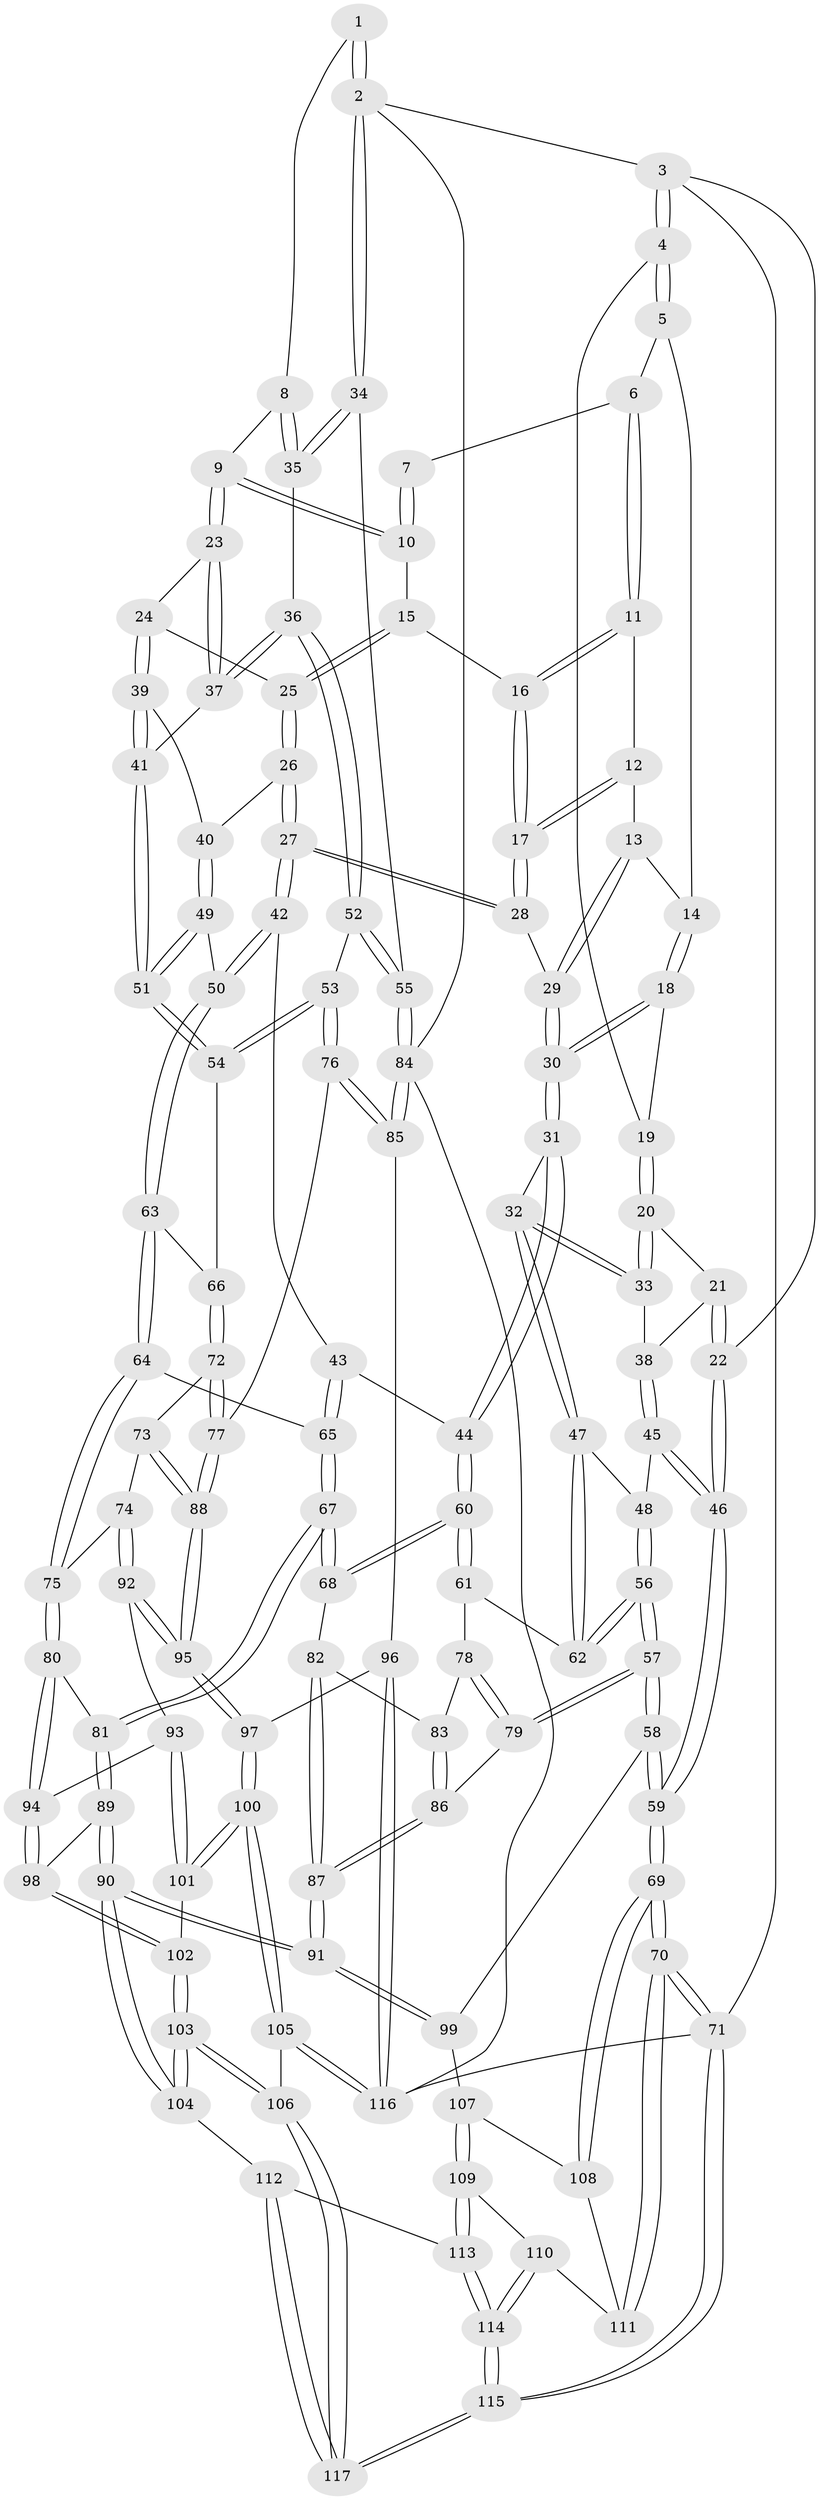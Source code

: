 // Generated by graph-tools (version 1.1) at 2025/27/03/09/25 03:27:12]
// undirected, 117 vertices, 289 edges
graph export_dot {
graph [start="1"]
  node [color=gray90,style=filled];
  1 [pos="+0.8514358708329921+0"];
  2 [pos="+1+0"];
  3 [pos="+0+0"];
  4 [pos="+0+0"];
  5 [pos="+0.3263431103872098+0"];
  6 [pos="+0.5643286428316983+0"];
  7 [pos="+0.5774668856546118+0"];
  8 [pos="+0.8030472870487091+0.07517701646970283"];
  9 [pos="+0.8024879468356736+0.07573772356269062"];
  10 [pos="+0.6726082029733301+0.05022766993810053"];
  11 [pos="+0.5276636218397617+0"];
  12 [pos="+0.5138538524571443+0"];
  13 [pos="+0.41821161110178084+0.09179443006434891"];
  14 [pos="+0.3345676137848238+0.036372928653164154"];
  15 [pos="+0.634055684032188+0.10211238804993827"];
  16 [pos="+0.5912087277882765+0.10376072033789145"];
  17 [pos="+0.5184585731231154+0.17748820160124543"];
  18 [pos="+0.26620702755625336+0.09516941463960955"];
  19 [pos="+0.2098752092477752+0.08546855913520554"];
  20 [pos="+0.171485913889847+0.1279886512482159"];
  21 [pos="+0.03629695057221965+0.09165076872529038"];
  22 [pos="+0+0"];
  23 [pos="+0.7972789031943118+0.09244164483949834"];
  24 [pos="+0.7419092509047247+0.1531634483566386"];
  25 [pos="+0.6498677773471923+0.12497301422841252"];
  26 [pos="+0.6437270841907733+0.23556494559752575"];
  27 [pos="+0.5404938900870138+0.2500153355666017"];
  28 [pos="+0.51542068291536+0.18170611044392104"];
  29 [pos="+0.433653168606659+0.1419565487862927"];
  30 [pos="+0.3081679940634082+0.24296939628720343"];
  31 [pos="+0.29908782112142+0.2708015706009429"];
  32 [pos="+0.2859094286482457+0.27107216332388767"];
  33 [pos="+0.157176394732278+0.2011302680294626"];
  34 [pos="+1+0"];
  35 [pos="+0.9424462545705309+0.10645960533941233"];
  36 [pos="+0.8959808171689855+0.2645766583468628"];
  37 [pos="+0.8632361828355539+0.2545438406639472"];
  38 [pos="+0.11692331275241435+0.21543204558743972"];
  39 [pos="+0.7197402693380949+0.24992725809738117"];
  40 [pos="+0.705184749537138+0.25355112111846323"];
  41 [pos="+0.7660362961210996+0.2713728011100605"];
  42 [pos="+0.5336950712361171+0.26788047051323954"];
  43 [pos="+0.4684419492359147+0.3343736419100374"];
  44 [pos="+0.35230033008346+0.3445463996814814"];
  45 [pos="+0.05879891338505316+0.2861353379505408"];
  46 [pos="+0+0.24797242371156217"];
  47 [pos="+0.15346316764878426+0.34818767159034614"];
  48 [pos="+0.06618438079300175+0.29482792224620114"];
  49 [pos="+0.6667272527070275+0.3657607098865204"];
  50 [pos="+0.6400167175129696+0.3821958795405733"];
  51 [pos="+0.7735032591641784+0.3978266731487342"];
  52 [pos="+1+0.3977442766628712"];
  53 [pos="+0.9345669993459624+0.44844135209741526"];
  54 [pos="+0.7787052889749295+0.4054069822640995"];
  55 [pos="+1+0.3969723336293216"];
  56 [pos="+0.05086813730203974+0.48233135762912915"];
  57 [pos="+0.01626809696616194+0.5480904199604758"];
  58 [pos="+0+0.5787906261481658"];
  59 [pos="+0+0.5915833810293072"];
  60 [pos="+0.3139642086536104+0.48337327557267507"];
  61 [pos="+0.2384597219955621+0.4785269382729913"];
  62 [pos="+0.1553097986724311+0.37806250161242994"];
  63 [pos="+0.6292125952941753+0.4151604010706883"];
  64 [pos="+0.57286146946414+0.48155045319224343"];
  65 [pos="+0.5403076451589067+0.4675633304077771"];
  66 [pos="+0.7309162957761627+0.45881767787882394"];
  67 [pos="+0.3632751027607053+0.5432513532117216"];
  68 [pos="+0.32875241272167277+0.5096296962124034"];
  69 [pos="+0+0.6640069879159901"];
  70 [pos="+0+1"];
  71 [pos="+0+1"];
  72 [pos="+0.7285710672833371+0.47137730242132403"];
  73 [pos="+0.6442468754551518+0.5453068350588193"];
  74 [pos="+0.6080595537488773+0.5462437867487675"];
  75 [pos="+0.6001604599807168+0.5391948375913098"];
  76 [pos="+0.8801573360943877+0.5380489141794377"];
  77 [pos="+0.7988986785659803+0.5652947703996382"];
  78 [pos="+0.15984116899905668+0.5182680087905942"];
  79 [pos="+0.06574699159057136+0.5555934603732823"];
  80 [pos="+0.4548464186779274+0.6261403378522701"];
  81 [pos="+0.3736540168863866+0.5755484500144444"];
  82 [pos="+0.26278030242372197+0.5753495861525538"];
  83 [pos="+0.21641195713508737+0.593584213864226"];
  84 [pos="+1+0.7937556365241544"];
  85 [pos="+0.9380507240700718+0.7587396758388741"];
  86 [pos="+0.1618516992526352+0.6406763203669585"];
  87 [pos="+0.20671820447940048+0.7125828521367159"];
  88 [pos="+0.7619375357217043+0.5961188597981434"];
  89 [pos="+0.3063406099640397+0.7250490941903525"];
  90 [pos="+0.264144087504853+0.7613254830646432"];
  91 [pos="+0.2184582634138085+0.7445639074695461"];
  92 [pos="+0.6108778447037496+0.6615159156482747"];
  93 [pos="+0.5685978847517207+0.6852682651897188"];
  94 [pos="+0.48380194876262134+0.6826553167097045"];
  95 [pos="+0.7401049887466148+0.7483024598804625"];
  96 [pos="+0.8585344894749527+0.7920391610168274"];
  97 [pos="+0.7463788219923561+0.762603317626988"];
  98 [pos="+0.4593917200807363+0.7442863566785614"];
  99 [pos="+0.1652426275208023+0.7652976713841356"];
  100 [pos="+0.6440418300299854+0.8614904388744542"];
  101 [pos="+0.5670601938485584+0.776010931623488"];
  102 [pos="+0.4676592048950771+0.7730401588174667"];
  103 [pos="+0.4337915392861478+0.948233245375843"];
  104 [pos="+0.2938587425705289+0.8411144516104455"];
  105 [pos="+0.5360450392621106+1"];
  106 [pos="+0.5222863675860482+1"];
  107 [pos="+0.16513964017872373+0.7653867261380205"];
  108 [pos="+0.04356467134745981+0.7688649133408363"];
  109 [pos="+0.12178788037308626+0.835051115203959"];
  110 [pos="+0.11287732187761054+0.8399711127505857"];
  111 [pos="+0.07543907954952844+0.8417920559141315"];
  112 [pos="+0.2491134001871362+0.8824990930829237"];
  113 [pos="+0.1719918566678112+0.9086579101101138"];
  114 [pos="+0.05540355882437091+1"];
  115 [pos="+0+1"];
  116 [pos="+0.8327410941066176+1"];
  117 [pos="+0.16003557111935102+1"];
  1 -- 2;
  1 -- 2;
  1 -- 8;
  2 -- 3;
  2 -- 34;
  2 -- 34;
  2 -- 84;
  3 -- 4;
  3 -- 4;
  3 -- 22;
  3 -- 71;
  4 -- 5;
  4 -- 5;
  4 -- 19;
  5 -- 6;
  5 -- 14;
  6 -- 7;
  6 -- 11;
  6 -- 11;
  7 -- 10;
  7 -- 10;
  8 -- 9;
  8 -- 35;
  8 -- 35;
  9 -- 10;
  9 -- 10;
  9 -- 23;
  9 -- 23;
  10 -- 15;
  11 -- 12;
  11 -- 16;
  11 -- 16;
  12 -- 13;
  12 -- 17;
  12 -- 17;
  13 -- 14;
  13 -- 29;
  13 -- 29;
  14 -- 18;
  14 -- 18;
  15 -- 16;
  15 -- 25;
  15 -- 25;
  16 -- 17;
  16 -- 17;
  17 -- 28;
  17 -- 28;
  18 -- 19;
  18 -- 30;
  18 -- 30;
  19 -- 20;
  19 -- 20;
  20 -- 21;
  20 -- 33;
  20 -- 33;
  21 -- 22;
  21 -- 22;
  21 -- 38;
  22 -- 46;
  22 -- 46;
  23 -- 24;
  23 -- 37;
  23 -- 37;
  24 -- 25;
  24 -- 39;
  24 -- 39;
  25 -- 26;
  25 -- 26;
  26 -- 27;
  26 -- 27;
  26 -- 40;
  27 -- 28;
  27 -- 28;
  27 -- 42;
  27 -- 42;
  28 -- 29;
  29 -- 30;
  29 -- 30;
  30 -- 31;
  30 -- 31;
  31 -- 32;
  31 -- 44;
  31 -- 44;
  32 -- 33;
  32 -- 33;
  32 -- 47;
  32 -- 47;
  33 -- 38;
  34 -- 35;
  34 -- 35;
  34 -- 55;
  35 -- 36;
  36 -- 37;
  36 -- 37;
  36 -- 52;
  36 -- 52;
  37 -- 41;
  38 -- 45;
  38 -- 45;
  39 -- 40;
  39 -- 41;
  39 -- 41;
  40 -- 49;
  40 -- 49;
  41 -- 51;
  41 -- 51;
  42 -- 43;
  42 -- 50;
  42 -- 50;
  43 -- 44;
  43 -- 65;
  43 -- 65;
  44 -- 60;
  44 -- 60;
  45 -- 46;
  45 -- 46;
  45 -- 48;
  46 -- 59;
  46 -- 59;
  47 -- 48;
  47 -- 62;
  47 -- 62;
  48 -- 56;
  48 -- 56;
  49 -- 50;
  49 -- 51;
  49 -- 51;
  50 -- 63;
  50 -- 63;
  51 -- 54;
  51 -- 54;
  52 -- 53;
  52 -- 55;
  52 -- 55;
  53 -- 54;
  53 -- 54;
  53 -- 76;
  53 -- 76;
  54 -- 66;
  55 -- 84;
  55 -- 84;
  56 -- 57;
  56 -- 57;
  56 -- 62;
  56 -- 62;
  57 -- 58;
  57 -- 58;
  57 -- 79;
  57 -- 79;
  58 -- 59;
  58 -- 59;
  58 -- 99;
  59 -- 69;
  59 -- 69;
  60 -- 61;
  60 -- 61;
  60 -- 68;
  60 -- 68;
  61 -- 62;
  61 -- 78;
  63 -- 64;
  63 -- 64;
  63 -- 66;
  64 -- 65;
  64 -- 75;
  64 -- 75;
  65 -- 67;
  65 -- 67;
  66 -- 72;
  66 -- 72;
  67 -- 68;
  67 -- 68;
  67 -- 81;
  67 -- 81;
  68 -- 82;
  69 -- 70;
  69 -- 70;
  69 -- 108;
  69 -- 108;
  70 -- 71;
  70 -- 71;
  70 -- 111;
  70 -- 111;
  71 -- 115;
  71 -- 115;
  71 -- 116;
  72 -- 73;
  72 -- 77;
  72 -- 77;
  73 -- 74;
  73 -- 88;
  73 -- 88;
  74 -- 75;
  74 -- 92;
  74 -- 92;
  75 -- 80;
  75 -- 80;
  76 -- 77;
  76 -- 85;
  76 -- 85;
  77 -- 88;
  77 -- 88;
  78 -- 79;
  78 -- 79;
  78 -- 83;
  79 -- 86;
  80 -- 81;
  80 -- 94;
  80 -- 94;
  81 -- 89;
  81 -- 89;
  82 -- 83;
  82 -- 87;
  82 -- 87;
  83 -- 86;
  83 -- 86;
  84 -- 85;
  84 -- 85;
  84 -- 116;
  85 -- 96;
  86 -- 87;
  86 -- 87;
  87 -- 91;
  87 -- 91;
  88 -- 95;
  88 -- 95;
  89 -- 90;
  89 -- 90;
  89 -- 98;
  90 -- 91;
  90 -- 91;
  90 -- 104;
  90 -- 104;
  91 -- 99;
  91 -- 99;
  92 -- 93;
  92 -- 95;
  92 -- 95;
  93 -- 94;
  93 -- 101;
  93 -- 101;
  94 -- 98;
  94 -- 98;
  95 -- 97;
  95 -- 97;
  96 -- 97;
  96 -- 116;
  96 -- 116;
  97 -- 100;
  97 -- 100;
  98 -- 102;
  98 -- 102;
  99 -- 107;
  100 -- 101;
  100 -- 101;
  100 -- 105;
  100 -- 105;
  101 -- 102;
  102 -- 103;
  102 -- 103;
  103 -- 104;
  103 -- 104;
  103 -- 106;
  103 -- 106;
  104 -- 112;
  105 -- 106;
  105 -- 116;
  105 -- 116;
  106 -- 117;
  106 -- 117;
  107 -- 108;
  107 -- 109;
  107 -- 109;
  108 -- 111;
  109 -- 110;
  109 -- 113;
  109 -- 113;
  110 -- 111;
  110 -- 114;
  110 -- 114;
  112 -- 113;
  112 -- 117;
  112 -- 117;
  113 -- 114;
  113 -- 114;
  114 -- 115;
  114 -- 115;
  115 -- 117;
  115 -- 117;
}
